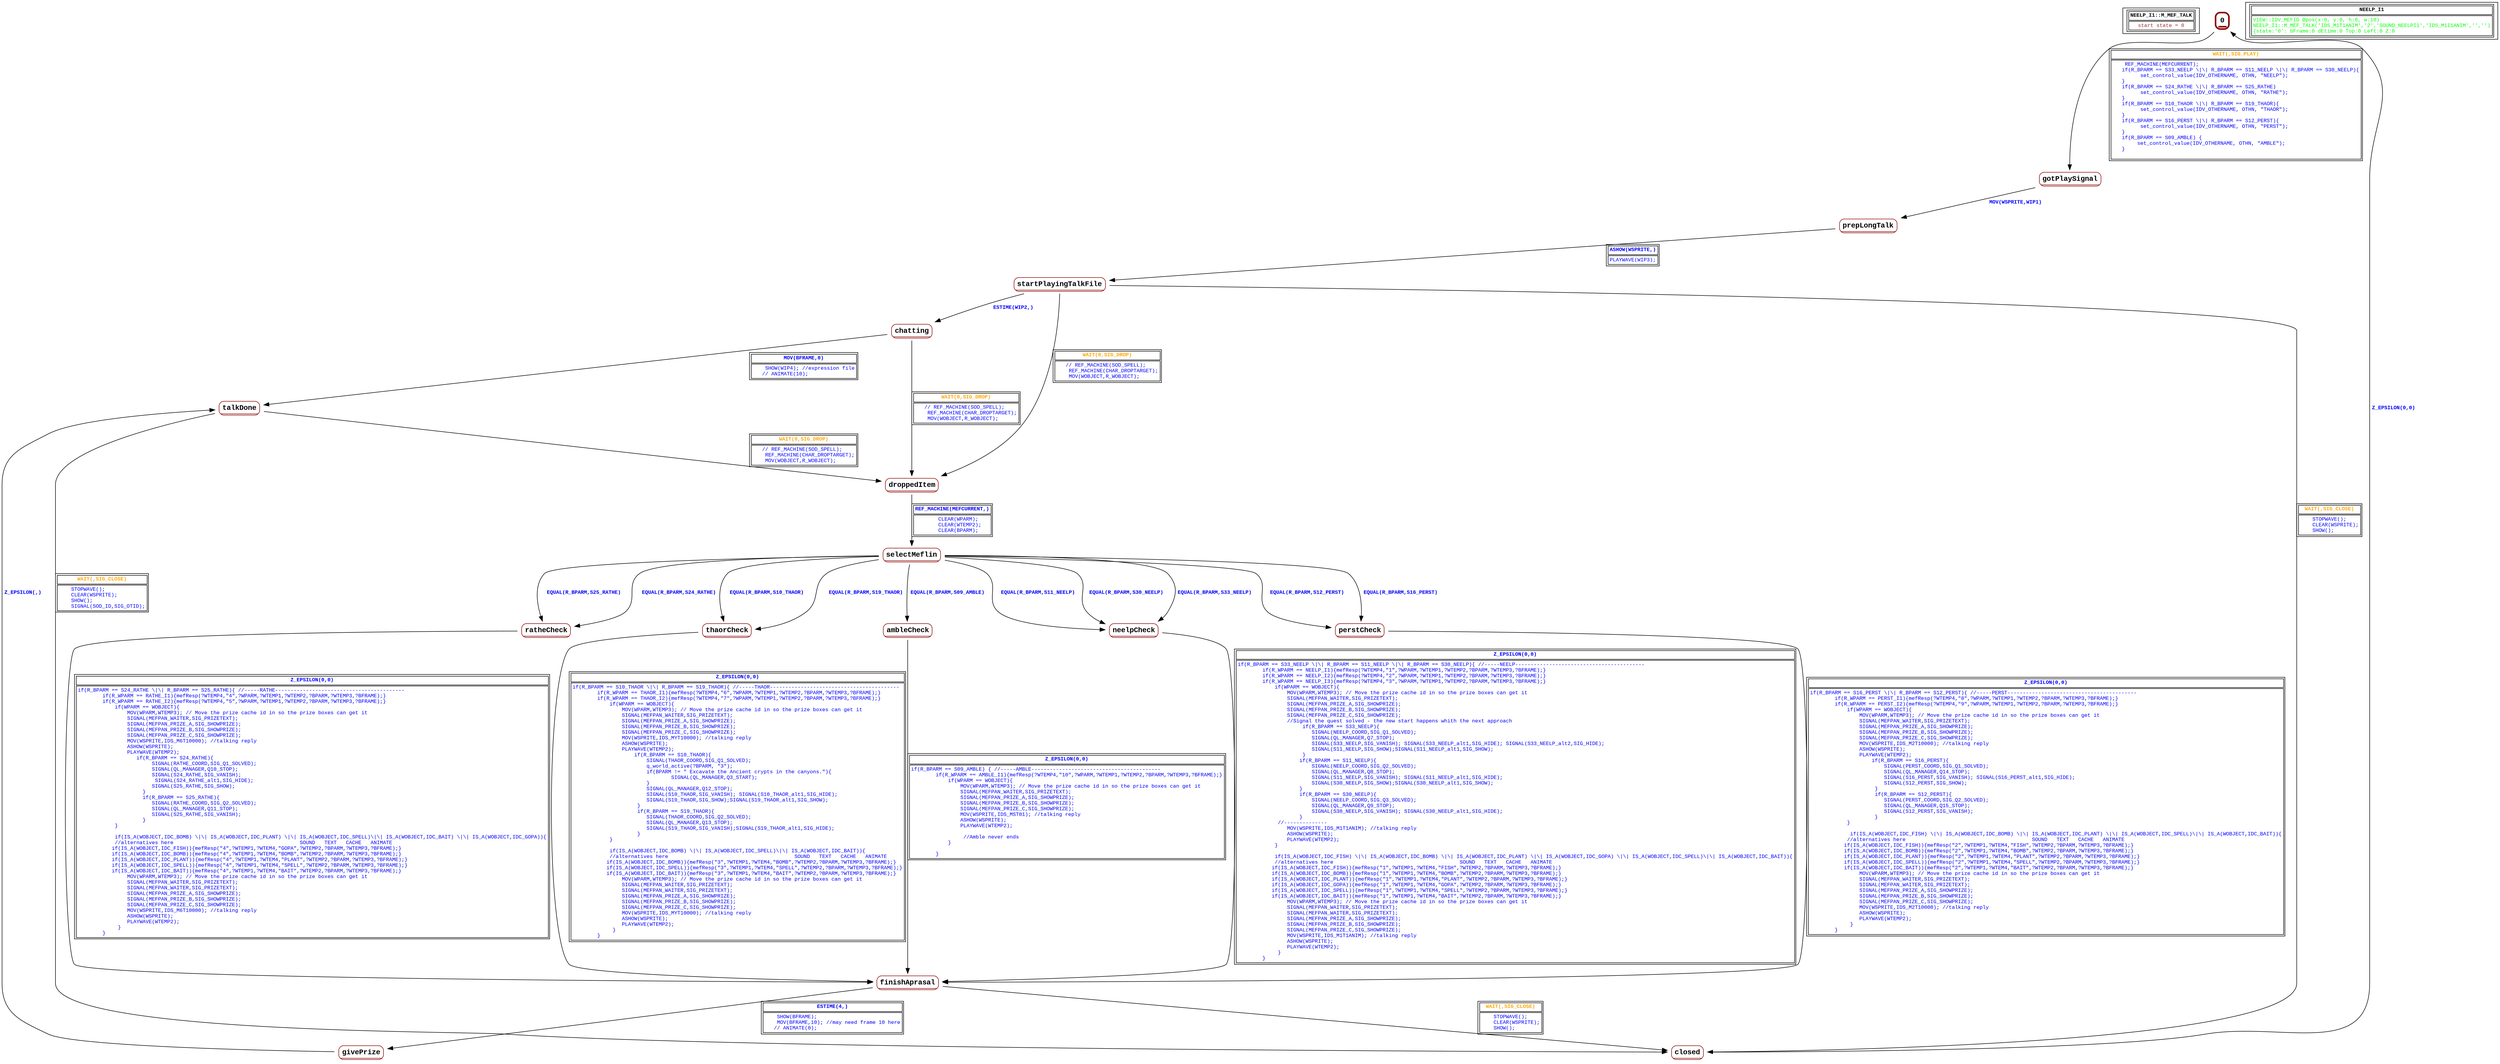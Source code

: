 digraph Automaton {
 fontname="Courier New"
	node [shape=oval, fontname="Courier New"];
	filename[shape = record, fontsize=10, label=< <table border="1"><tr><td><b>NEELP_I1::M_MEF_TALK<br align="left"/></b></td></tr>
<tr><td><font point-size="10" color ="brown">start state = 0<br align="left"/></font></td></tr></table>>
];
	0[shape = none, fontsize=14, label=< <table border="3" color="darkred" style="rounded"><tr><td sides="b"><b>0<br align="left"/></b></td></tr>
</table>>];
"0" -> "gotPlaySignal" [fontcolor=orange,fontsize=10,fontname="Courier New", label=< <table border="1"><tr><td><b>WAIT(,SIG_PLAY)<br align="left"/></b></td></tr>
<tr><td><font point-size="10" color ="blue">    REF_MACHINE(MEFCURRENT);<br align="left"/>   if(R_BPARM == S33_NEELP \|\| R_BPARM == S11_NEELP \|\| R_BPARM == S30_NEELP)&#123;<br align="left"/>         set_control_value(IDV_OTHERNAME, OTHN, &quot;NEELP&quot;);<br align="left"/>   &#125;<br align="left"/>   if(R_BPARM == S24_RATHE \|\| R_BPARM == S25_RATHE)<br align="left"/>         set_control_value(IDV_OTHERNAME, OTHN, &quot;RATHE&quot;);<br align="left"/>   &#125;<br align="left"/>   if(R_BPARM == S10_THAOR \|\| R_BPARM == S19_THAOR)&#123;<br align="left"/>         set_control_value(IDV_OTHERNAME, OTHN, &quot;THAOR&quot;);<br align="left"/>   &#125;<br align="left"/>   if(R_BPARM == S16_PERST \|\| R_BPARM == S12_PERST)&#123;<br align="left"/>         set_control_value(IDV_OTHERNAME, OTHN, &quot;PERST&quot;);<br align="left"/>   &#125;<br align="left"/>   if(R_BPARM == S09_AMBLE) &#123;<br align="left"/>        set_control_value(IDV_OTHERNAME, OTHN, &quot;AMBLE&quot;);<br align="left"/>   &#125;<br align="left"/>      <br align="left"/></font></td></tr></table>>
];
	ambleCheck[shape = none, fontsize=14, label=< <table border="1" color="darkred" style="rounded"><tr><td sides="b"><b>ambleCheck<br align="left"/></b></td></tr>
</table>>];
"ambleCheck" -> "finishAprasal" [fontcolor=blue,fontsize=10,fontname="Courier New", label=< <table border="1"><tr><td><b>Z_EPSILON(0,0)<br align="left"/></b></td></tr>
<tr><td><font point-size="10" color ="blue">if(R_BPARM == S09_AMBLE) &#123; //-----AMBLE------------------------------------------<br align="left"/>        if(R_WPARM == AMBLE_I1)&#123;mefResp(?WTEMP4,&quot;10&quot;,?WPARM,?WTEMP1,?WTEMP2,?BPARM,?WTEMP3,?BFRAME);&#125;<br align="left"/>            if(WPARM == WOBJECT)&#123;<br align="left"/>                MOV(WPARM,WTEMP3); // Move the prize cache id in so the prize boxes can get it<br align="left"/>                SIGNAL(MEFPAN_WAITER,SIG_PRIZETEXT);<br align="left"/>                SIGNAL(MEFPAN_PRIZE_A,SIG_SHOWPRIZE);<br align="left"/>                SIGNAL(MEFPAN_PRIZE_B,SIG_SHOWPRIZE);<br align="left"/>                SIGNAL(MEFPAN_PRIZE_C,SIG_SHOWPRIZE);<br align="left"/>                MOV(WSPRITE,IDS_MST01); //talking reply<br align="left"/>                ASHOW(WSPRITE);<br align="left"/>                PLAYWAVE(WTEMP2);<br align="left"/>                <br align="left"/>                 //Amble never ends<br align="left"/>            &#125;<br align="left"/>            <br align="left"/>        &#125;<br align="left"/></font></td></tr></table>>
];
	chatting[shape = none, fontsize=14, label=< <table border="1" color="darkred" style="rounded"><tr><td sides="b"><b>chatting<br align="left"/></b></td></tr>
</table>>];
"chatting" -> "talkDone" [fontcolor=blue,fontsize=10,fontname="Courier New", label=< <table border="1"><tr><td><b>MOV(BFRAME,0)<br align="left"/></b></td></tr>
<tr><td><font point-size="10" color ="blue">    SHOW(WIP4); //expression file<br align="left"/>   // ANIMATE(10);<br align="left"/></font></td></tr></table>>
];
"chatting" -> "droppedItem" [fontcolor=orange,fontsize=10,fontname="Courier New", label=< <table border="1"><tr><td><b>WAIT(0,SIG_DROP)<br align="left"/></b></td></tr>
<tr><td><font point-size="10" color ="blue">   // REF_MACHINE(SOD_SPELL);<br align="left"/>    REF_MACHINE(CHAR_DROPTARGET);<br align="left"/>    MOV(WOBJECT,R_WOBJECT);<br align="left"/></font></td></tr></table>>
];
	closed[shape = none, fontsize=14, label=< <table border="1" color="darkred" style="rounded"><tr><td sides="b"><b>closed<br align="left"/></b></td></tr>
</table>>];
"closed" -> "0" [fontcolor=blue,fontsize=10,fontname="Courier New", label=< <table border="0"><tr><td><b>Z_EPSILON(0,0)<br align="left"/></b></td></tr>
</table>>
];
	droppedItem[shape = none, fontsize=14, label=< <table border="1" color="darkred" style="rounded"><tr><td sides="b"><b>droppedItem<br align="left"/></b></td></tr>
</table>>];
"droppedItem" -> "selectMeflin" [fontcolor=blue,fontsize=10,fontname="Courier New", label=< <table border="1"><tr><td><b>REF_MACHINE(MEFCURRENT,)<br align="left"/></b></td></tr>
<tr><td><font point-size="10" color ="blue">     CLEAR(WPARM);<br align="left"/>     CLEAR(WTEMP2);<br align="left"/>     CLEAR(BPARM);<br align="left"/></font></td></tr></table>>
];
	finishAprasal[shape = none, fontsize=14, label=< <table border="1" color="darkred" style="rounded"><tr><td sides="b"><b>finishAprasal<br align="left"/></b></td></tr>
</table>>];
"finishAprasal" -> "givePrize" [fontcolor=blue,fontsize=10,fontname="Courier New", label=< <table border="1"><tr><td><b>ESTIME(4,)<br align="left"/></b></td></tr>
<tr><td><font point-size="10" color ="blue">    SHOW(BFRAME);<br align="left"/>    MOV(BFRAME,10); //may need frame 10 here<br align="left"/>   // ANIMATE(0);<br align="left"/></font></td></tr></table>>
];
"finishAprasal" -> "closed" [fontcolor=orange,fontsize=10,fontname="Courier New", label=< <table border="1"><tr><td><b>WAIT(,SIG_CLOSE)<br align="left"/></b></td></tr>
<tr><td><font point-size="10" color ="blue">    STOPWAVE();<br align="left"/>    CLEAR(WSPRITE);<br align="left"/>    SHOW();<br align="left"/></font></td></tr></table>>
];
	givePrize[shape = none, fontsize=14, label=< <table border="1" color="darkred" style="rounded"><tr><td sides="b"><b>givePrize<br align="left"/></b></td></tr>
</table>>];
"givePrize" -> "talkDone" [fontcolor=blue,fontsize=10,fontname="Courier New", label=< <table border="0"><tr><td><b>Z_EPSILON(,)<br align="left"/></b></td></tr>
</table>>
];
	gotPlaySignal[shape = none, fontsize=14, label=< <table border="1" color="darkred" style="rounded"><tr><td sides="b"><b>gotPlaySignal<br align="left"/></b></td></tr>
</table>>];
"gotPlaySignal" -> "prepLongTalk" [fontcolor=blue,fontsize=10,fontname="Courier New", label=< <table border="0"><tr><td><b>MOV(WSPRITE,WIP1)<br align="left"/></b></td></tr>
</table>>
];
	neelpCheck[shape = none, fontsize=14, label=< <table border="1" color="darkred" style="rounded"><tr><td sides="b"><b>neelpCheck<br align="left"/></b></td></tr>
</table>>];
"neelpCheck" -> "finishAprasal" [fontcolor=blue,fontsize=10,fontname="Courier New", label=< <table border="1"><tr><td><b>Z_EPSILON(0,0)<br align="left"/></b></td></tr>
<tr><td><font point-size="10" color ="blue">if(R_BPARM == S33_NEELP \|\| R_BPARM == S11_NEELP \|\| R_BPARM == S30_NEELP)&#123; //-----NEELP------------------------------------------<br align="left"/>        if(R_WPARM == NEELP_I1)&#123;mefResp(?WTEMP4,&quot;1&quot;,?WPARM,?WTEMP1,?WTEMP2,?BPARM,?WTEMP3,?BFRAME);&#125;<br align="left"/>        if(R_WPARM == NEELP_I2)&#123;mefResp(?WTEMP4,&quot;2&quot;,?WPARM,?WTEMP1,?WTEMP2,?BPARM,?WTEMP3,?BFRAME);&#125;<br align="left"/>        if(R_WPARM == NEELP_I3)&#123;mefResp(?WTEMP4,&quot;3&quot;,?WPARM,?WTEMP1,?WTEMP2,?BPARM,?WTEMP3,?BFRAME);&#125;<br align="left"/>            if(WPARM == WOBJECT)&#123;<br align="left"/>                MOV(WPARM,WTEMP3); // Move the prize cache id in so the prize boxes can get it<br align="left"/>                SIGNAL(MEFPAN_WAITER,SIG_PRIZETEXT);<br align="left"/>                SIGNAL(MEFPAN_PRIZE_A,SIG_SHOWPRIZE);<br align="left"/>                SIGNAL(MEFPAN_PRIZE_B,SIG_SHOWPRIZE);<br align="left"/>                SIGNAL(MEFPAN_PRIZE_C,SIG_SHOWPRIZE);<br align="left"/>                //Signal the quest solved - the new start happens whith the next approach<br align="left"/>                     if(R_BPARM == S33_NEELP)&#123;<br align="left"/>                        SIGNAL(NEELP_COORD,SIG_Q1_SOLVED);<br align="left"/>                        SIGNAL(QL_MANAGER,Q7_STOP);<br align="left"/>                        SIGNAL(S33_NEELP,SIG_VANISH); SIGNAL(S33_NEELP_alt1,SIG_HIDE); SIGNAL(S33_NEELP_alt2,SIG_HIDE);<br align="left"/>                        SIGNAL(S11_NEELP,SIG_SHOW);SIGNAL(S11_NEELP_alt1,SIG_SHOW);<br align="left"/>                     &#125;<br align="left"/>                    if(R_BPARM == S11_NEELP)&#123;<br align="left"/>                        SIGNAL(NEELP_COORD,SIG_Q2_SOLVED);<br align="left"/>                        SIGNAL(QL_MANAGER,Q8_STOP);<br align="left"/>                        SIGNAL(S11_NEELP,SIG_VANISH); SIGNAL(S11_NEELP_alt1,SIG_HIDE);<br align="left"/>                        SIGNAL(S30_NEELP,SIG_SHOW);SIGNAL(S30_NEELP_alt1,SIG_SHOW);<br align="left"/>                    &#125;<br align="left"/>                    if(R_BPARM == S30_NEELP)&#123;<br align="left"/>                        SIGNAL(NEELP_COORD,SIG_Q3_SOLVED);<br align="left"/>                        SIGNAL(QL_MANAGER,Q9_STOP);<br align="left"/>                        SIGNAL(S30_NEELP,SIG_VANISH); SIGNAL(S30_NEELP_alt1,SIG_HIDE);<br align="left"/>                    &#125;<br align="left"/>             //--------------<br align="left"/>                MOV(WSPRITE,IDS_M1T1ANIM); //talking reply<br align="left"/>                ASHOW(WSPRITE);<br align="left"/>                PLAYWAVE(WTEMP2);<br align="left"/>            &#125;<br align="left"/>            <br align="left"/>            if(IS_A(WOBJECT,IDC_FISH) \|\| IS_A(WOBJECT,IDC_BOMB) \|\| IS_A(WOBJECT,IDC_PLANT) \|\| IS_A(WOBJECT,IDC_GOPA) \|\| IS_A(WOBJECT,IDC_SPELL)\|\| IS_A(WOBJECT,IDC_BAIT))&#123;<br align="left"/>            //alternatives here                                         SOUND   TEXT   CACHE   ANIMATE<br align="left"/>           if(IS_A(WOBJECT,IDC_FISH))&#123;mefResp(&quot;1&quot;,?WTEMP1,?WTEM4,&quot;FISH&quot;,?WTEMP2,?BPARM,?WTEMP3,?BFRAME);&#125;<br align="left"/>           if(IS_A(WOBJECT,IDC_BOMB))&#123;mefResp(&quot;1&quot;,?WTEMP1,?WTEM4,&quot;BOMB&quot;,?WTEMP2,?BPARM,?WTEMP3,?BFRAME);&#125;<br align="left"/>           if(IS_A(WOBJECT,IDC_PLANT))&#123;mefResp(&quot;1&quot;,?WTEMP1,?WTEM4,&quot;PLANT&quot;,?WTEMP2,?BPARM,?WTEMP3,?BFRAME);&#125;<br align="left"/>           if(IS_A(WOBJECT,IDC_GOPA))&#123;mefResp(&quot;1&quot;,?WTEMP1,?WTEM4,&quot;GOPA&quot;,?WTEMP2,?BPARM,?WTEMP3,?BFRAME);&#125;<br align="left"/>           if(IS_A(WOBJECT,IDC_SPELL))&#123;mefResp(&quot;1&quot;,?WTEMP1,?WTEM4,&quot;SPELL&quot;,?WTEMP2,?BPARM,?WTEMP3,?BFRAME);&#125;<br align="left"/>           if(IS_A(WOBJECT,IDC_BAIT))&#123;mefResp(&quot;1&quot;,?WTEMP1,?WTEM4,&quot;BAIT&quot;,?WTEMP2,?BPARM,?WTEMP3,?BFRAME);&#125;<br align="left"/>                MOV(WPARM,WTEMP3); // Move the prize cache id in so the prize boxes can get it<br align="left"/>                SIGNAL(MEFPAN_WAITER,SIG_PRIZETEXT);<br align="left"/>                SIGNAL(MEFPAN_WAITER,SIG_PRIZETEXT);<br align="left"/>                SIGNAL(MEFPAN_PRIZE_A,SIG_SHOWPRIZE);<br align="left"/>                SIGNAL(MEFPAN_PRIZE_B,SIG_SHOWPRIZE);<br align="left"/>                SIGNAL(MEFPAN_PRIZE_C,SIG_SHOWPRIZE);<br align="left"/>                MOV(WSPRITE,IDS_M1T1ANIM); //talking reply<br align="left"/>                ASHOW(WSPRITE);<br align="left"/>                PLAYWAVE(WTEMP2);<br align="left"/>             &#125;   <br align="left"/>        &#125;           <br align="left"/></font></td></tr></table>>
];
	perstCheck[shape = none, fontsize=14, label=< <table border="1" color="darkred" style="rounded"><tr><td sides="b"><b>perstCheck<br align="left"/></b></td></tr>
</table>>];
"perstCheck" -> "finishAprasal" [fontcolor=blue,fontsize=10,fontname="Courier New", label=< <table border="1"><tr><td><b>Z_EPSILON(0,0)<br align="left"/></b></td></tr>
<tr><td><font point-size="10" color ="blue">if(R_BPARM == S16_PERST \|\| R_BPARM == S12_PERST)&#123; //-----PERST------------------------------------------<br align="left"/>        if(R_WPARM == PERST_I1)&#123;mefResp(?WTEMP4,&quot;8&quot;,?WPARM,?WTEMP1,?WTEMP2,?BPARM,?WTEMP3,?BFRAME);&#125;<br align="left"/>        if(R_WPARM == PERST_I2)&#123;mefResp(?WTEMP4,&quot;9&quot;,?WPARM,?WTEMP1,?WTEMP2,?BPARM,?WTEMP3,?BFRAME);&#125;<br align="left"/>            if(WPARM == WOBJECT)&#123;<br align="left"/>                MOV(WPARM,WTEMP3); // Move the prize cache id in so the prize boxes can get it<br align="left"/>                SIGNAL(MEFPAN_WAITER,SIG_PRIZETEXT);<br align="left"/>                SIGNAL(MEFPAN_PRIZE_A,SIG_SHOWPRIZE);<br align="left"/>                SIGNAL(MEFPAN_PRIZE_B,SIG_SHOWPRIZE);<br align="left"/>                SIGNAL(MEFPAN_PRIZE_C,SIG_SHOWPRIZE);<br align="left"/>                MOV(WSPRITE,IDS_M2T10000); //talking reply<br align="left"/>                ASHOW(WSPRITE);<br align="left"/>                PLAYWAVE(WTEMP2);<br align="left"/>                    if(R_BPARM == S16_PERST)&#123;<br align="left"/>                        SIGNAL(PERST_COORD,SIG_Q1_SOLVED);<br align="left"/>                        SIGNAL(QL_MANAGER,Q14_STOP);<br align="left"/>                        SIGNAL(S16_PERST,SIG_VANISH); SIGNAL(S16_PERST_alt1,SIG_HIDE); <br align="left"/>                        SIGNAL(S12_PERST,SIG_SHOW);<br align="left"/>                     &#125;<br align="left"/>                     if(R_BPARM == S12_PERST)&#123;<br align="left"/>                        SIGNAL(PERST_COORD,SIG_Q2_SOLVED);<br align="left"/>                        SIGNAL(QL_MANAGER,Q15_STOP);<br align="left"/>                        SIGNAL(S12_PERST,SIG_VANISH);<br align="left"/>                     &#125;<br align="left"/>            &#125;<br align="left"/>            <br align="left"/>             if(IS_A(WOBJECT,IDC_FISH) \|\| IS_A(WOBJECT,IDC_BOMB) \|\| IS_A(WOBJECT,IDC_PLANT) \|\| IS_A(WOBJECT,IDC_SPELL)\|\| IS_A(WOBJECT,IDC_BAIT))&#123;<br align="left"/>            //alternatives here                                         SOUND   TEXT   CACHE   ANIMATE  <br align="left"/>           if(IS_A(WOBJECT,IDC_FISH))&#123;mefResp(&quot;2&quot;,?WTEMP1,?WTEM4,&quot;FISH&quot;,?WTEMP2,?BPARM,?WTEMP3,?BFRAME);&#125;<br align="left"/>           if(IS_A(WOBJECT,IDC_BOMB))&#123;mefResp(&quot;2&quot;,?WTEMP1,?WTEM4,&quot;BOMB&quot;,?WTEMP2,?BPARM,?WTEMP3,?BFRAME);&#125;<br align="left"/>           if(IS_A(WOBJECT,IDC_PLANT))&#123;mefResp(&quot;2&quot;,?WTEMP1,?WTEM4,&quot;PLANT&quot;,?WTEMP2,?BPARM,?WTEMP3,?BFRAME);&#125;<br align="left"/>           if(IS_A(WOBJECT,IDC_SPELL))&#123;mefResp(&quot;2&quot;,?WTEMP1,?WTEM4,&quot;SPELL&quot;,?WTEMP2,?BPARM,?WTEMP3,?BFRAME);&#125;<br align="left"/>           if(IS_A(WOBJECT,IDC_BAIT))&#123;mefResp(&quot;2&quot;,?WTEMP1,?WTEM4,&quot;BAIT&quot;,?WTEMP2,?BPARM,?WTEMP3,?BFRAME);&#125;<br align="left"/>                MOV(WPARM,WTEMP3); // Move the prize cache id in so the prize boxes can get it<br align="left"/>                SIGNAL(MEFPAN_WAITER,SIG_PRIZETEXT);<br align="left"/>                SIGNAL(MEFPAN_WAITER,SIG_PRIZETEXT);<br align="left"/>                SIGNAL(MEFPAN_PRIZE_A,SIG_SHOWPRIZE);<br align="left"/>                SIGNAL(MEFPAN_PRIZE_B,SIG_SHOWPRIZE);<br align="left"/>                SIGNAL(MEFPAN_PRIZE_C,SIG_SHOWPRIZE);<br align="left"/>                MOV(WSPRITE,IDS_M2T10000); //talking reply<br align="left"/>                ASHOW(WSPRITE);<br align="left"/>                PLAYWAVE(WTEMP2);<br align="left"/>             &#125;   <br align="left"/>        &#125;<br align="left"/></font></td></tr></table>>
];
	prepLongTalk[shape = none, fontsize=14, label=< <table border="1" color="darkred" style="rounded"><tr><td sides="b"><b>prepLongTalk<br align="left"/></b></td></tr>
</table>>];
"prepLongTalk" -> "startPlayingTalkFile" [fontcolor=blue,fontsize=10,fontname="Courier New", label=< <table border="1"><tr><td><b>ASHOW(WSPRITE,)<br align="left"/></b></td></tr>
<tr><td><font point-size="10" color ="blue">PLAYWAVE(WIP3);<br align="left"/></font></td></tr></table>>
];
	ratheCheck[shape = none, fontsize=14, label=< <table border="1" color="darkred" style="rounded"><tr><td sides="b"><b>ratheCheck<br align="left"/></b></td></tr>
</table>>];
"ratheCheck" -> "finishAprasal" [fontcolor=blue,fontsize=10,fontname="Courier New", label=< <table border="1"><tr><td><b>Z_EPSILON(0,0)<br align="left"/></b></td></tr>
<tr><td><font point-size="10" color ="blue">if(R_BPARM == S24_RATHE \|\| R_BPARM == S25_RATHE)&#123; //-----RATHE------------------------------------------<br align="left"/>        if(R_WPARM == RATHE_I1)&#123;mefResp(?WTEMP4,&quot;4&quot;,?WPARM,?WTEMP1,?WTEMP2,?BPARM,?WTEMP3,?BFRAME);&#125;<br align="left"/>        if(R_WPARM == RATHE_I2)&#123;mefResp(?WTEMP4,&quot;5&quot;,?WPARM,?WTEMP1,?WTEMP2,?BPARM,?WTEMP3,?BFRAME);&#125;<br align="left"/>            if(WPARM == WOBJECT)&#123;<br align="left"/>                MOV(WPARM,WTEMP3); // Move the prize cache id in so the prize boxes can get it<br align="left"/>                SIGNAL(MEFPAN_WAITER,SIG_PRIZETEXT);<br align="left"/>                SIGNAL(MEFPAN_PRIZE_A,SIG_SHOWPRIZE);<br align="left"/>                SIGNAL(MEFPAN_PRIZE_B,SIG_SHOWPRIZE);<br align="left"/>                SIGNAL(MEFPAN_PRIZE_C,SIG_SHOWPRIZE);<br align="left"/>                MOV(WSPRITE,IDS_M6T10000); //talking reply<br align="left"/>                ASHOW(WSPRITE);<br align="left"/>                PLAYWAVE(WTEMP2);<br align="left"/>                   if(R_BPARM == S24_RATHE)&#123;<br align="left"/>                        SIGNAL(RATHE_COORD,SIG_Q1_SOLVED);<br align="left"/>                        SIGNAL(QL_MANAGER,Q10_STOP);<br align="left"/>                        SIGNAL(S24_RATHE,SIG_VANISH);<br align="left"/>                         SIGNAL(S24_RATHE_alt1,SIG_HIDE);<br align="left"/>                        SIGNAL(S25_RATHE,SIG_SHOW);<br align="left"/>                     &#125;<br align="left"/>                     if(R_BPARM == S25_RATHE)&#123;<br align="left"/>                        SIGNAL(RATHE_COORD,SIG_Q2_SOLVED);<br align="left"/>                        SIGNAL(QL_MANAGER,Q11_STOP);<br align="left"/>                        SIGNAL(S25_RATHE,SIG_VANISH);<br align="left"/>                     &#125;<br align="left"/>            &#125;<br align="left"/>            <br align="left"/>            if(IS_A(WOBJECT,IDC_BOMB) \|\| IS_A(WOBJECT,IDC_PLANT) \|\| IS_A(WOBJECT,IDC_SPELL)\|\| IS_A(WOBJECT,IDC_BAIT) \|\| IS_A(WOBJECT,IDC_GOPA))&#123;<br align="left"/>            //alternatives here                                         SOUND   TEXT   CACHE   ANIMATE<br align="left"/>           if(IS_A(WOBJECT,IDC_FISH))&#123;mefResp(&quot;4&quot;,?WTEMP1,?WTEM4,&quot;GOPA&quot;,?WTEMP2,?BPARM,?WTEMP3,?BFRAME);&#125;<br align="left"/>           if(IS_A(WOBJECT,IDC_BOMB))&#123;mefResp(&quot;4&quot;,?WTEMP1,?WTEM4,&quot;BOMB&quot;,?WTEMP2,?BPARM,?WTEMP3,?BFRAME);&#125;<br align="left"/>           if(IS_A(WOBJECT,IDC_PLANT))&#123;mefResp(&quot;4&quot;,?WTEMP1,?WTEM4,&quot;PLANT&quot;,?WTEMP2,?BPARM,?WTEMP3,?BFRAME);&#125;<br align="left"/>           if(IS_A(WOBJECT,IDC_SPELL))&#123;mefResp(&quot;4&quot;,?WTEMP1,?WTEM4,&quot;SPELL&quot;,?WTEMP2,?BPARM,?WTEMP3,?BFRAME);&#125;<br align="left"/>           if(IS_A(WOBJECT,IDC_BAIT))&#123;mefResp(&quot;4&quot;,?WTEMP1,?WTEM4,&quot;BAIT&quot;,?WTEMP2,?BPARM,?WTEMP3,?BFRAME);&#125;<br align="left"/>                MOV(WPARM,WTEMP3); // Move the prize cache id in so the prize boxes can get it<br align="left"/>                SIGNAL(MEFPAN_WAITER,SIG_PRIZETEXT);<br align="left"/>                SIGNAL(MEFPAN_WAITER,SIG_PRIZETEXT);<br align="left"/>                SIGNAL(MEFPAN_PRIZE_A,SIG_SHOWPRIZE);<br align="left"/>                SIGNAL(MEFPAN_PRIZE_B,SIG_SHOWPRIZE);<br align="left"/>                SIGNAL(MEFPAN_PRIZE_C,SIG_SHOWPRIZE);<br align="left"/>                MOV(WSPRITE,IDS_M6T10000); //talking reply<br align="left"/>                ASHOW(WSPRITE);<br align="left"/>                PLAYWAVE(WTEMP2);<br align="left"/>             &#125;   <br align="left"/>        &#125;<br align="left"/></font></td></tr></table>>
];
	selectMeflin[shape = none, fontsize=14, label=< <table border="1" color="darkred" style="rounded"><tr><td sides="b"><b>selectMeflin<br align="left"/></b></td></tr>
</table>>];
"selectMeflin" -> "neelpCheck" [fontcolor=blue,fontsize=10,fontname="Courier New", label=< <table border="0"><tr><td><b>EQUAL(R_BPARM,S33_NEELP)<br align="left"/></b></td></tr>
</table>>
];
"selectMeflin" -> "neelpCheck" [fontcolor=blue,fontsize=10,fontname="Courier New", label=< <table border="0"><tr><td><b>EQUAL(R_BPARM,S11_NEELP)<br align="left"/></b></td></tr>
</table>>
];
"selectMeflin" -> "neelpCheck" [fontcolor=blue,fontsize=10,fontname="Courier New", label=< <table border="0"><tr><td><b>EQUAL(R_BPARM,S30_NEELP)<br align="left"/></b></td></tr>
</table>>
];
"selectMeflin" -> "ratheCheck" [fontcolor=blue,fontsize=10,fontname="Courier New", label=< <table border="0"><tr><td><b>EQUAL(R_BPARM,S24_RATHE)<br align="left"/></b></td></tr>
</table>>
];
"selectMeflin" -> "thaorCheck" [fontcolor=blue,fontsize=10,fontname="Courier New", label=< <table border="0"><tr><td><b>EQUAL(R_BPARM,S10_THAOR)<br align="left"/></b></td></tr>
</table>>
];
"selectMeflin" -> "thaorCheck" [fontcolor=blue,fontsize=10,fontname="Courier New", label=< <table border="0"><tr><td><b>EQUAL(R_BPARM,S19_THAOR)<br align="left"/></b></td></tr>
</table>>
];
"selectMeflin" -> "perstCheck" [fontcolor=blue,fontsize=10,fontname="Courier New", label=< <table border="0"><tr><td><b>EQUAL(R_BPARM,S16_PERST)<br align="left"/></b></td></tr>
</table>>
];
"selectMeflin" -> "perstCheck" [fontcolor=blue,fontsize=10,fontname="Courier New", label=< <table border="0"><tr><td><b>EQUAL(R_BPARM,S12_PERST)<br align="left"/></b></td></tr>
</table>>
];
"selectMeflin" -> "ratheCheck" [fontcolor=blue,fontsize=10,fontname="Courier New", label=< <table border="0"><tr><td><b>EQUAL(R_BPARM,S25_RATHE)<br align="left"/></b></td></tr>
</table>>
];
"selectMeflin" -> "ambleCheck" [fontcolor=blue,fontsize=10,fontname="Courier New", label=< <table border="0"><tr><td><b>EQUAL(R_BPARM,S09_AMBLE)<br align="left"/></b></td></tr>
</table>>
];
	startPlayingTalkFile[shape = none, fontsize=14, label=< <table border="1" color="darkred" style="rounded"><tr><td sides="b"><b>startPlayingTalkFile<br align="left"/></b></td></tr>
</table>>];
"startPlayingTalkFile" -> "chatting" [fontcolor=blue,fontsize=10,fontname="Courier New", label=< <table border="0"><tr><td><b>ESTIME(WIP2,)<br align="left"/></b></td></tr>
</table>>
];
"startPlayingTalkFile" -> "droppedItem" [fontcolor=orange,fontsize=10,fontname="Courier New", label=< <table border="1"><tr><td><b>WAIT(0,SIG_DROP)<br align="left"/></b></td></tr>
<tr><td><font point-size="10" color ="blue">   // REF_MACHINE(SOD_SPELL);<br align="left"/>    REF_MACHINE(CHAR_DROPTARGET);<br align="left"/>    MOV(WOBJECT,R_WOBJECT);<br align="left"/></font></td></tr></table>>
];
"startPlayingTalkFile" -> "closed" [fontcolor=orange,fontsize=10,fontname="Courier New", label=< <table border="1"><tr><td><b>WAIT(,SIG_CLOSE)<br align="left"/></b></td></tr>
<tr><td><font point-size="10" color ="blue">    STOPWAVE();<br align="left"/>    CLEAR(WSPRITE);<br align="left"/>    SHOW();<br align="left"/></font></td></tr></table>>
];
	talkDone[shape = none, fontsize=14, label=< <table border="1" color="darkred" style="rounded"><tr><td sides="b"><b>talkDone<br align="left"/></b></td></tr>
</table>>];
"talkDone" -> "closed" [fontcolor=orange,fontsize=10,fontname="Courier New", label=< <table border="1"><tr><td><b>WAIT(,SIG_CLOSE)<br align="left"/></b></td></tr>
<tr><td><font point-size="10" color ="blue">    STOPWAVE();<br align="left"/>    CLEAR(WSPRITE);<br align="left"/>    SHOW();<br align="left"/>    SIGNAL(SOD_ID,SIG_OTID);<br align="left"/></font></td></tr></table>>
];
"talkDone" -> "droppedItem" [fontcolor=orange,fontsize=10,fontname="Courier New", label=< <table border="1"><tr><td><b>WAIT(0,SIG_DROP)<br align="left"/></b></td></tr>
<tr><td><font point-size="10" color ="blue">   // REF_MACHINE(SOD_SPELL);<br align="left"/>    REF_MACHINE(CHAR_DROPTARGET);<br align="left"/>    MOV(WOBJECT,R_WOBJECT);<br align="left"/></font></td></tr></table>>
];
	thaorCheck[shape = none, fontsize=14, label=< <table border="1" color="darkred" style="rounded"><tr><td sides="b"><b>thaorCheck<br align="left"/></b></td></tr>
</table>>];
"thaorCheck" -> "finishAprasal" [fontcolor=blue,fontsize=10,fontname="Courier New", label=< <table border="1"><tr><td><b>Z_EPSILON(0,0)<br align="left"/></b></td></tr>
<tr><td><font point-size="10" color ="blue">if(R_BPARM == S10_THAOR \|\| R_BPARM == S19_THAOR)&#123; //-----THAOR------------------------------------------<br align="left"/>        if(R_WPARM == THAOR_I1)&#123;mefResp(?WTEMP4,&quot;6&quot;,?WPARM,?WTEMP1,?WTEMP2,?BPARM,?WTEMP3,?BFRAME);&#125;<br align="left"/>        if(R_WPARM == THAOR_I2)&#123;mefResp(?WTEMP4,&quot;7&quot;,?WPARM,?WTEMP1,?WTEMP2,?BPARM,?WTEMP3,?BFRAME);&#125;<br align="left"/>            if(WPARM == WOBJECT)&#123;<br align="left"/>                MOV(WPARM,WTEMP3); // Move the prize cache id in so the prize boxes can get it<br align="left"/>                SIGNAL(MEFPAN_WAITER,SIG_PRIZETEXT);<br align="left"/>                SIGNAL(MEFPAN_PRIZE_A,SIG_SHOWPRIZE);<br align="left"/>                SIGNAL(MEFPAN_PRIZE_B,SIG_SHOWPRIZE);<br align="left"/>                SIGNAL(MEFPAN_PRIZE_C,SIG_SHOWPRIZE);<br align="left"/>                MOV(WSPRITE,IDS_MYT10000); //talking reply<br align="left"/>                ASHOW(WSPRITE);<br align="left"/>                PLAYWAVE(WTEMP2);<br align="left"/>                    if(R_BPARM == S10_THAOR)&#123;<br align="left"/>                        SIGNAL(THAOR_COORD,SIG_Q1_SOLVED);<br align="left"/>                        q_world_active(?BPARM, &quot;3&quot;);<br align="left"/>                        if(BPARM != &quot; Excavate the Ancient crypts in the canyons.&quot;)&#123;<br align="left"/>                                SIGNAL(QL_MANAGER,Q3_START);<br align="left"/>                        &#125;<br align="left"/>                        SIGNAL(QL_MANAGER,Q12_STOP);<br align="left"/>                        SIGNAL(S10_THAOR,SIG_VANISH); SIGNAL(S10_THAOR_alt1,SIG_HIDE); <br align="left"/>                        SIGNAL(S19_THAOR,SIG_SHOW);SIGNAL(S19_THAOR_alt1,SIG_SHOW);<br align="left"/>                     &#125;<br align="left"/>                     if(R_BPARM == S19_THAOR)&#123;<br align="left"/>                        SIGNAL(THAOR_COORD,SIG_Q2_SOLVED);<br align="left"/>                        SIGNAL(QL_MANAGER,Q13_STOP);<br align="left"/>                        SIGNAL(S19_THAOR,SIG_VANISH);SIGNAL(S19_THAOR_alt1,SIG_HIDE);<br align="left"/>                     &#125;<br align="left"/>            &#125;<br align="left"/>            <br align="left"/>            if(IS_A(WOBJECT,IDC_BOMB) \|\| IS_A(WOBJECT,IDC_SPELL)\|\| IS_A(WOBJECT,IDC_BAIT))&#123;<br align="left"/>            //alternatives here                                         SOUND   TEXT   CACHE   ANIMATE  <br align="left"/>           if(IS_A(WOBJECT,IDC_BOMB))&#123;mefResp(&quot;3&quot;,?WTEMP1,?WTEM4,&quot;BOMB&quot;,?WTEMP2,?BPARM,?WTEMP3,?BFRAME);&#125;<br align="left"/>           if(IS_A(WOBJECT,IDC_SPELL))&#123;mefResp(&quot;3&quot;,?WTEMP1,?WTEM4,&quot;SPELL&quot;,?WTEMP2,?BPARM,?WTEMP3,?BFRAME);&#125;<br align="left"/>           if(IS_A(WOBJECT,IDC_BAIT))&#123;mefResp(&quot;3&quot;,?WTEMP1,?WTEM4,&quot;BAIT&quot;,?WTEMP2,?BPARM,?WTEMP3,?BFRAME);&#125;<br align="left"/>                MOV(WPARM,WTEMP3); // Move the prize cache id in so the prize boxes can get it<br align="left"/>                SIGNAL(MEFPAN_WAITER,SIG_PRIZETEXT);<br align="left"/>                SIGNAL(MEFPAN_WAITER,SIG_PRIZETEXT);<br align="left"/>                SIGNAL(MEFPAN_PRIZE_A,SIG_SHOWPRIZE);<br align="left"/>                SIGNAL(MEFPAN_PRIZE_B,SIG_SHOWPRIZE);<br align="left"/>                SIGNAL(MEFPAN_PRIZE_C,SIG_SHOWPRIZE);<br align="left"/>                MOV(WSPRITE,IDS_MYT10000); //talking reply<br align="left"/>                ASHOW(WSPRITE);<br align="left"/>                PLAYWAVE(WTEMP2);<br align="left"/>             &#125;   <br align="left"/>        &#125;<br align="left"/></font></td></tr></table>>
];
	status[shape = record, fontsize=10, label=< <table border="1"><tr><td><b>NEELP_I1<br align="left"/></b></td></tr>
<tr><td><font point-size="10" color ="green">VIEW::IDV_MEFID @pos(x:0, y:0, h:8, w:10)<br align="left"/>NEELP_I1::M_MEF_TALK(&apos;IDS_M1T1ANIM&apos;,&apos;2&apos;,&apos;SOUND_NEELPI1&apos;,&apos;IDS_M1I1ANIM&apos;,&apos;&apos;,&apos;&apos;)<br align="left"/>			&#123;state:&apos;0&apos;: bFrame:0 dEtime:0 Top:0 Left:0 Z:0<br align="left"/></font></td></tr></table>>
];
}
